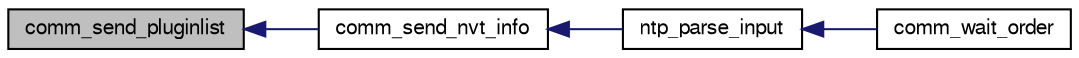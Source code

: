 digraph G
{
  bgcolor="transparent";
  edge [fontname="FreeSans",fontsize="10",labelfontname="FreeSans",labelfontsize="10"];
  node [fontname="FreeSans",fontsize="10",shape=record];
  rankdir=LR;
  Node1 [label="comm_send_pluginlist",height=0.2,width=0.4,color="black", fillcolor="grey75", style="filled" fontcolor="black"];
  Node1 -> Node2 [dir=back,color="midnightblue",fontsize="10",style="solid",fontname="FreeSans"];
  Node2 [label="comm_send_nvt_info",height=0.2,width=0.4,color="black",URL="$comm_8h.html#aa7b0f6d9abdb114dad2784d5f0110df4",tooltip="Send the OTP NVT_INFO message and then handle any COMPLETE_LIST and PLUGIN_INFO commands..."];
  Node2 -> Node3 [dir=back,color="midnightblue",fontsize="10",style="solid",fontname="FreeSans"];
  Node3 [label="ntp_parse_input",height=0.2,width=0.4,color="black",URL="$ntp_8h.html#ad385351203f78e3406be7002270026d0",tooltip="Parses the input sent by the client before the NEW_ATTACK message."];
  Node3 -> Node4 [dir=back,color="midnightblue",fontsize="10",style="solid",fontname="FreeSans"];
  Node4 [label="comm_wait_order",height=0.2,width=0.4,color="black",URL="$comm_8h.html#ae6a440e81d4192ba998ac45d1025b21f",tooltip="This function waits for the attack order of the client. Meanwhile, it processes all..."];
}
